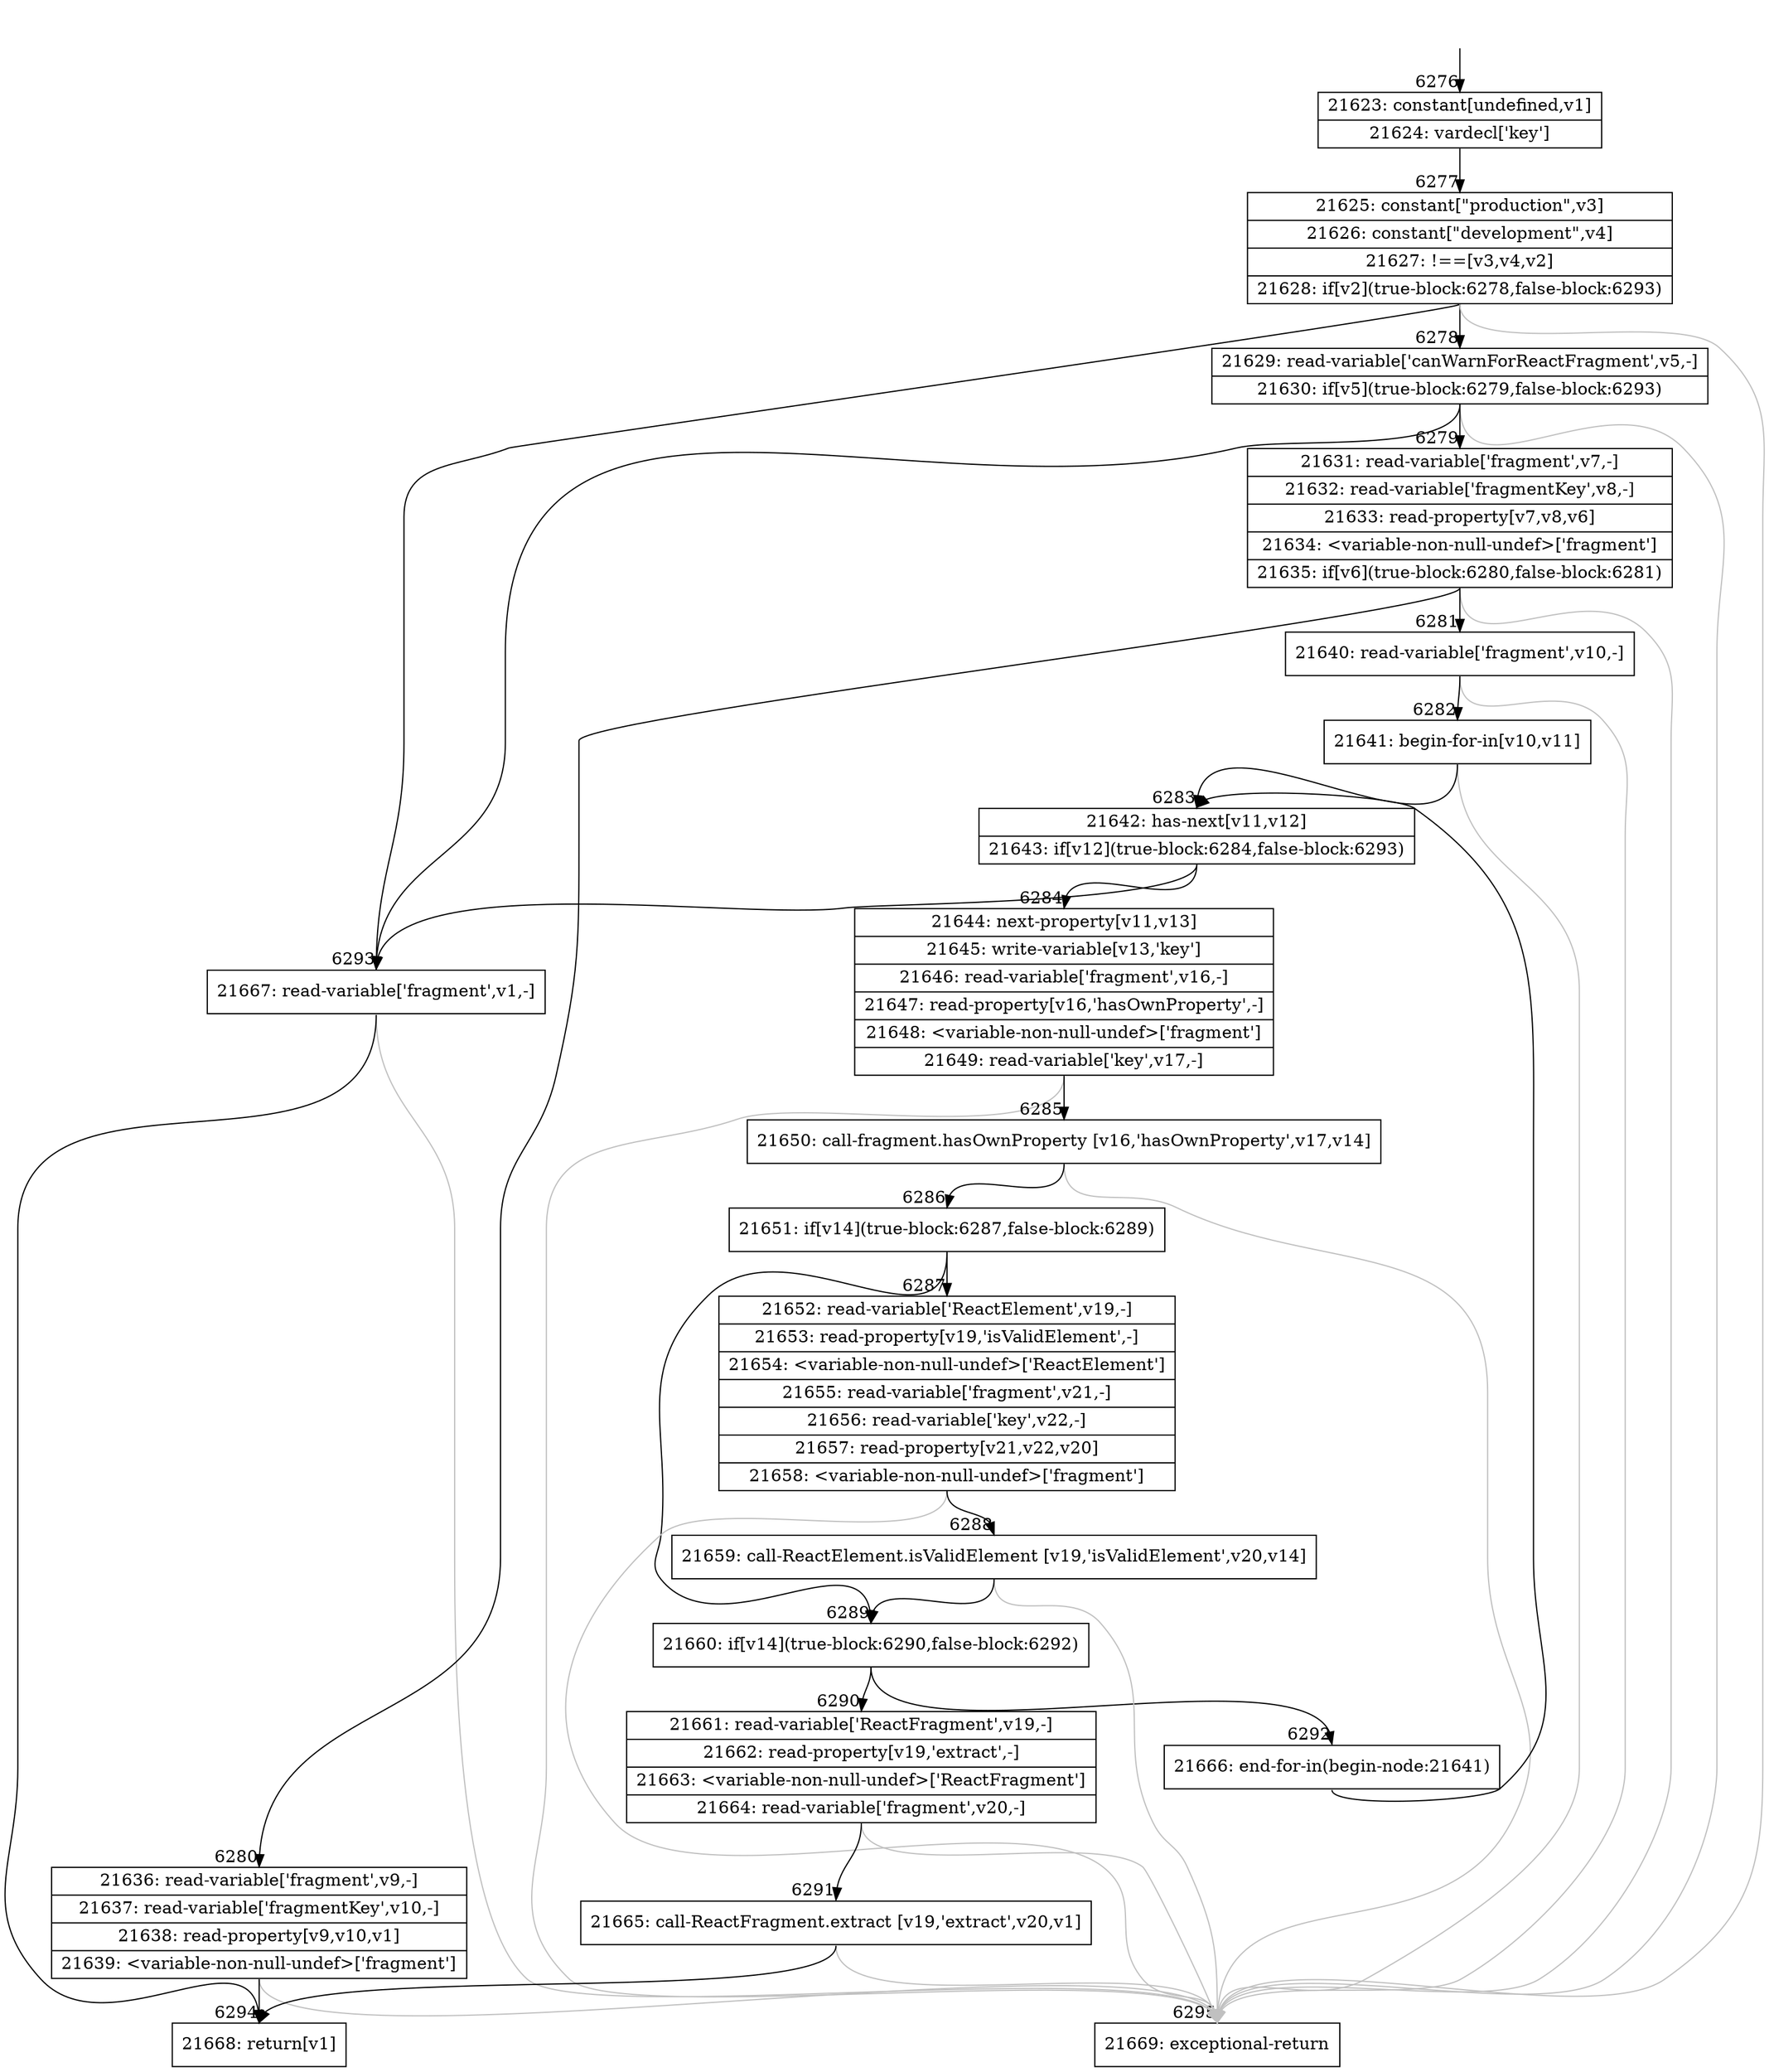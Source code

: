 digraph {
rankdir="TD"
BB_entry433[shape=none,label=""];
BB_entry433 -> BB6276 [tailport=s, headport=n, headlabel="    6276"]
BB6276 [shape=record label="{21623: constant[undefined,v1]|21624: vardecl['key']}" ] 
BB6276 -> BB6277 [tailport=s, headport=n, headlabel="      6277"]
BB6277 [shape=record label="{21625: constant[\"production\",v3]|21626: constant[\"development\",v4]|21627: !==[v3,v4,v2]|21628: if[v2](true-block:6278,false-block:6293)}" ] 
BB6277 -> BB6278 [tailport=s, headport=n, headlabel="      6278"]
BB6277 -> BB6293 [tailport=s, headport=n, headlabel="      6293"]
BB6277 -> BB6295 [tailport=s, headport=n, color=gray, headlabel="      6295"]
BB6278 [shape=record label="{21629: read-variable['canWarnForReactFragment',v5,-]|21630: if[v5](true-block:6279,false-block:6293)}" ] 
BB6278 -> BB6279 [tailport=s, headport=n, headlabel="      6279"]
BB6278 -> BB6293 [tailport=s, headport=n]
BB6278 -> BB6295 [tailport=s, headport=n, color=gray]
BB6279 [shape=record label="{21631: read-variable['fragment',v7,-]|21632: read-variable['fragmentKey',v8,-]|21633: read-property[v7,v8,v6]|21634: \<variable-non-null-undef\>['fragment']|21635: if[v6](true-block:6280,false-block:6281)}" ] 
BB6279 -> BB6280 [tailport=s, headport=n, headlabel="      6280"]
BB6279 -> BB6281 [tailport=s, headport=n, headlabel="      6281"]
BB6279 -> BB6295 [tailport=s, headport=n, color=gray]
BB6280 [shape=record label="{21636: read-variable['fragment',v9,-]|21637: read-variable['fragmentKey',v10,-]|21638: read-property[v9,v10,v1]|21639: \<variable-non-null-undef\>['fragment']}" ] 
BB6280 -> BB6294 [tailport=s, headport=n, headlabel="      6294"]
BB6280 -> BB6295 [tailport=s, headport=n, color=gray]
BB6281 [shape=record label="{21640: read-variable['fragment',v10,-]}" ] 
BB6281 -> BB6282 [tailport=s, headport=n, headlabel="      6282"]
BB6281 -> BB6295 [tailport=s, headport=n, color=gray]
BB6282 [shape=record label="{21641: begin-for-in[v10,v11]}" ] 
BB6282 -> BB6283 [tailport=s, headport=n, headlabel="      6283"]
BB6282 -> BB6295 [tailport=s, headport=n, color=gray]
BB6283 [shape=record label="{21642: has-next[v11,v12]|21643: if[v12](true-block:6284,false-block:6293)}" ] 
BB6283 -> BB6284 [tailport=s, headport=n, headlabel="      6284"]
BB6283 -> BB6293 [tailport=s, headport=n]
BB6284 [shape=record label="{21644: next-property[v11,v13]|21645: write-variable[v13,'key']|21646: read-variable['fragment',v16,-]|21647: read-property[v16,'hasOwnProperty',-]|21648: \<variable-non-null-undef\>['fragment']|21649: read-variable['key',v17,-]}" ] 
BB6284 -> BB6285 [tailport=s, headport=n, headlabel="      6285"]
BB6284 -> BB6295 [tailport=s, headport=n, color=gray]
BB6285 [shape=record label="{21650: call-fragment.hasOwnProperty [v16,'hasOwnProperty',v17,v14]}" ] 
BB6285 -> BB6286 [tailport=s, headport=n, headlabel="      6286"]
BB6285 -> BB6295 [tailport=s, headport=n, color=gray]
BB6286 [shape=record label="{21651: if[v14](true-block:6287,false-block:6289)}" ] 
BB6286 -> BB6289 [tailport=s, headport=n, headlabel="      6289"]
BB6286 -> BB6287 [tailport=s, headport=n, headlabel="      6287"]
BB6287 [shape=record label="{21652: read-variable['ReactElement',v19,-]|21653: read-property[v19,'isValidElement',-]|21654: \<variable-non-null-undef\>['ReactElement']|21655: read-variable['fragment',v21,-]|21656: read-variable['key',v22,-]|21657: read-property[v21,v22,v20]|21658: \<variable-non-null-undef\>['fragment']}" ] 
BB6287 -> BB6288 [tailport=s, headport=n, headlabel="      6288"]
BB6287 -> BB6295 [tailport=s, headport=n, color=gray]
BB6288 [shape=record label="{21659: call-ReactElement.isValidElement [v19,'isValidElement',v20,v14]}" ] 
BB6288 -> BB6289 [tailport=s, headport=n]
BB6288 -> BB6295 [tailport=s, headport=n, color=gray]
BB6289 [shape=record label="{21660: if[v14](true-block:6290,false-block:6292)}" ] 
BB6289 -> BB6290 [tailport=s, headport=n, headlabel="      6290"]
BB6289 -> BB6292 [tailport=s, headport=n, headlabel="      6292"]
BB6290 [shape=record label="{21661: read-variable['ReactFragment',v19,-]|21662: read-property[v19,'extract',-]|21663: \<variable-non-null-undef\>['ReactFragment']|21664: read-variable['fragment',v20,-]}" ] 
BB6290 -> BB6291 [tailport=s, headport=n, headlabel="      6291"]
BB6290 -> BB6295 [tailport=s, headport=n, color=gray]
BB6291 [shape=record label="{21665: call-ReactFragment.extract [v19,'extract',v20,v1]}" ] 
BB6291 -> BB6294 [tailport=s, headport=n]
BB6291 -> BB6295 [tailport=s, headport=n, color=gray]
BB6292 [shape=record label="{21666: end-for-in(begin-node:21641)}" ] 
BB6292 -> BB6283 [tailport=s, headport=n]
BB6293 [shape=record label="{21667: read-variable['fragment',v1,-]}" ] 
BB6293 -> BB6294 [tailport=s, headport=n]
BB6293 -> BB6295 [tailport=s, headport=n, color=gray]
BB6294 [shape=record label="{21668: return[v1]}" ] 
BB6295 [shape=record label="{21669: exceptional-return}" ] 
//#$~ 11103
}
